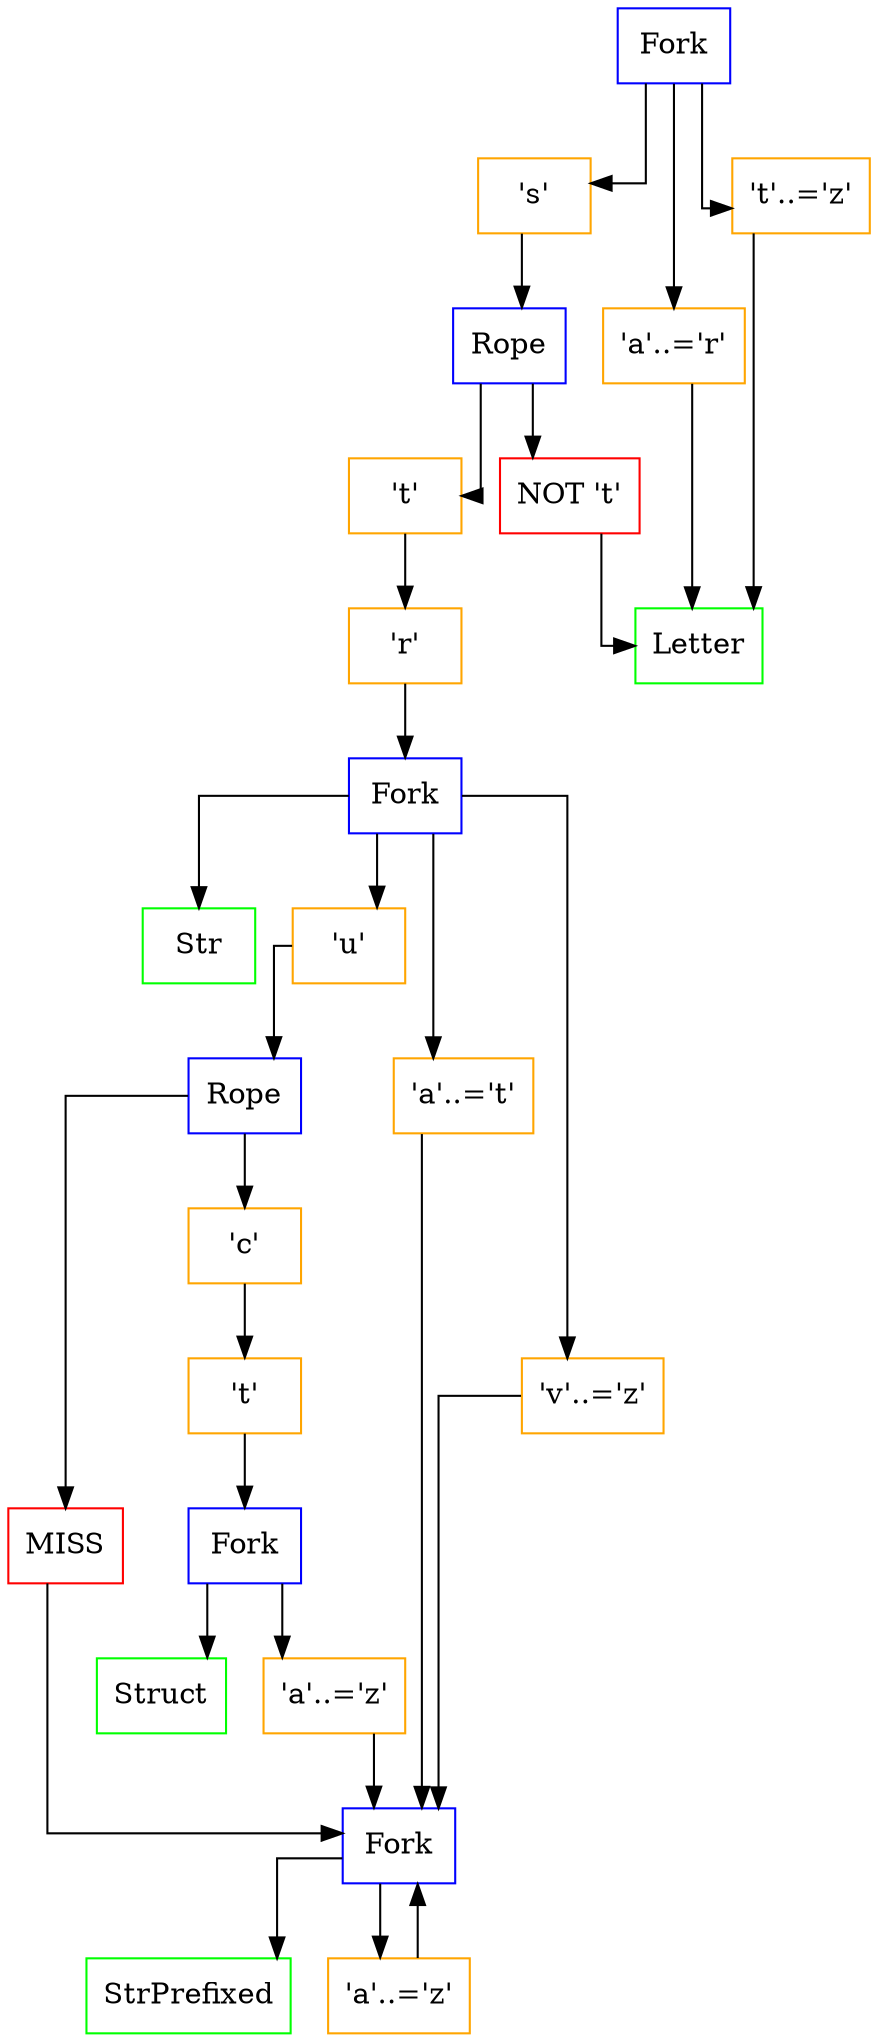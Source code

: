 digraph {node[shape=box];splines=ortho;n0[label="Letter",color=green];n1[label="Struct",color=green];n2[label="Str",color=green];n3[label="StrPrefixed",color=green];n4[label="Fork",color=blue];n5[label="'a'..='z'",color=orange];n4->n5;n5->n4;n4->n3;n6[label="Rope",color=blue];n7[label="'c'",color=orange];n6->n7;n8[label="'t'",color=orange];n7->n8;n8->n9;na[label="MISS",color=red];n6->na;na->n4;n9[label="Fork",color=blue];nb[label="'a'..='z'",color=orange];n9->nb;nb->n4;n9->n1;nc[label="Rope",color=blue];nd[label="'t'",color=orange];nc->nd;ne[label="'r'",color=orange];nd->ne;ne->nf;n10[label="NOT 't'",color=red];nc->n10;n10->n0;nf[label="Fork",color=blue];n11[label="'a'..='t'",color=orange];nf->n11;n11->n4;n12[label="'u'",color=orange];nf->n12;n12->n6;n13[label="'v'..='z'",color=orange];nf->n13;n13->n4;nf->n2;n14[label="Fork",color=blue];n15[label="'a'..='r'",color=orange];n14->n15;n15->n0;n16[label="'s'",color=orange];n14->n16;n16->nc;n17[label="'t'..='z'",color=orange];n14->n17;n17->n0;}